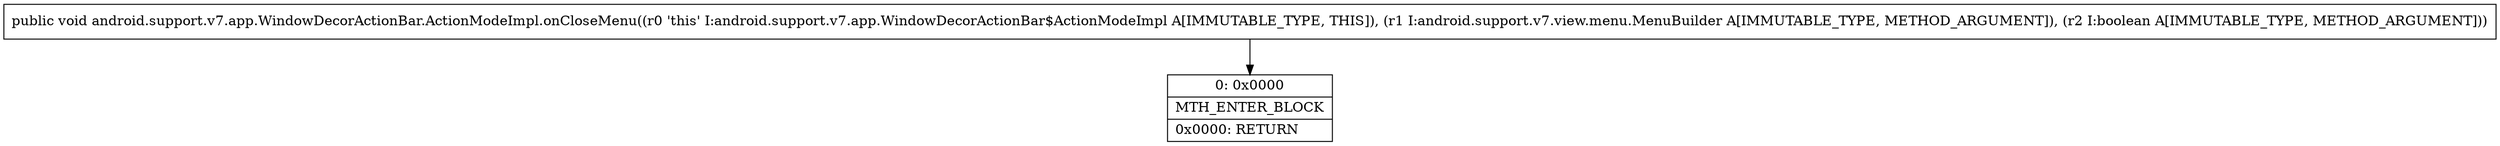 digraph "CFG forandroid.support.v7.app.WindowDecorActionBar.ActionModeImpl.onCloseMenu(Landroid\/support\/v7\/view\/menu\/MenuBuilder;Z)V" {
Node_0 [shape=record,label="{0\:\ 0x0000|MTH_ENTER_BLOCK\l|0x0000: RETURN   \l}"];
MethodNode[shape=record,label="{public void android.support.v7.app.WindowDecorActionBar.ActionModeImpl.onCloseMenu((r0 'this' I:android.support.v7.app.WindowDecorActionBar$ActionModeImpl A[IMMUTABLE_TYPE, THIS]), (r1 I:android.support.v7.view.menu.MenuBuilder A[IMMUTABLE_TYPE, METHOD_ARGUMENT]), (r2 I:boolean A[IMMUTABLE_TYPE, METHOD_ARGUMENT])) }"];
MethodNode -> Node_0;
}

